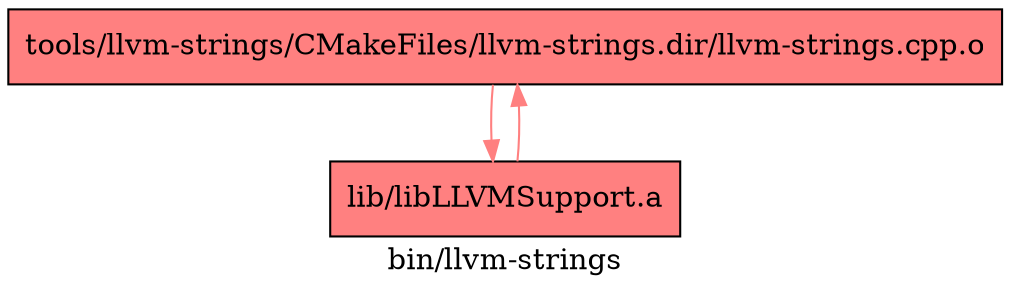 digraph "bin/llvm-strings" {
	label="bin/llvm-strings";

	Node0x55692f0b9108 [shape=record,shape=record,style=filled,fillcolor="1.000000 0.5 1",label="{tools/llvm-strings/CMakeFiles/llvm-strings.dir/llvm-strings.cpp.o}"];
	Node0x55692f0b9108 -> Node0x55692f0b8668[color="1.000000 0.5 1"];
	Node0x55692f0b8668 [shape=record,shape=record,style=filled,fillcolor="1.000000 0.5 1",label="{lib/libLLVMSupport.a}"];
	Node0x55692f0b8668 -> Node0x55692f0b9108[color="1.000000 0.5 1"];
}
